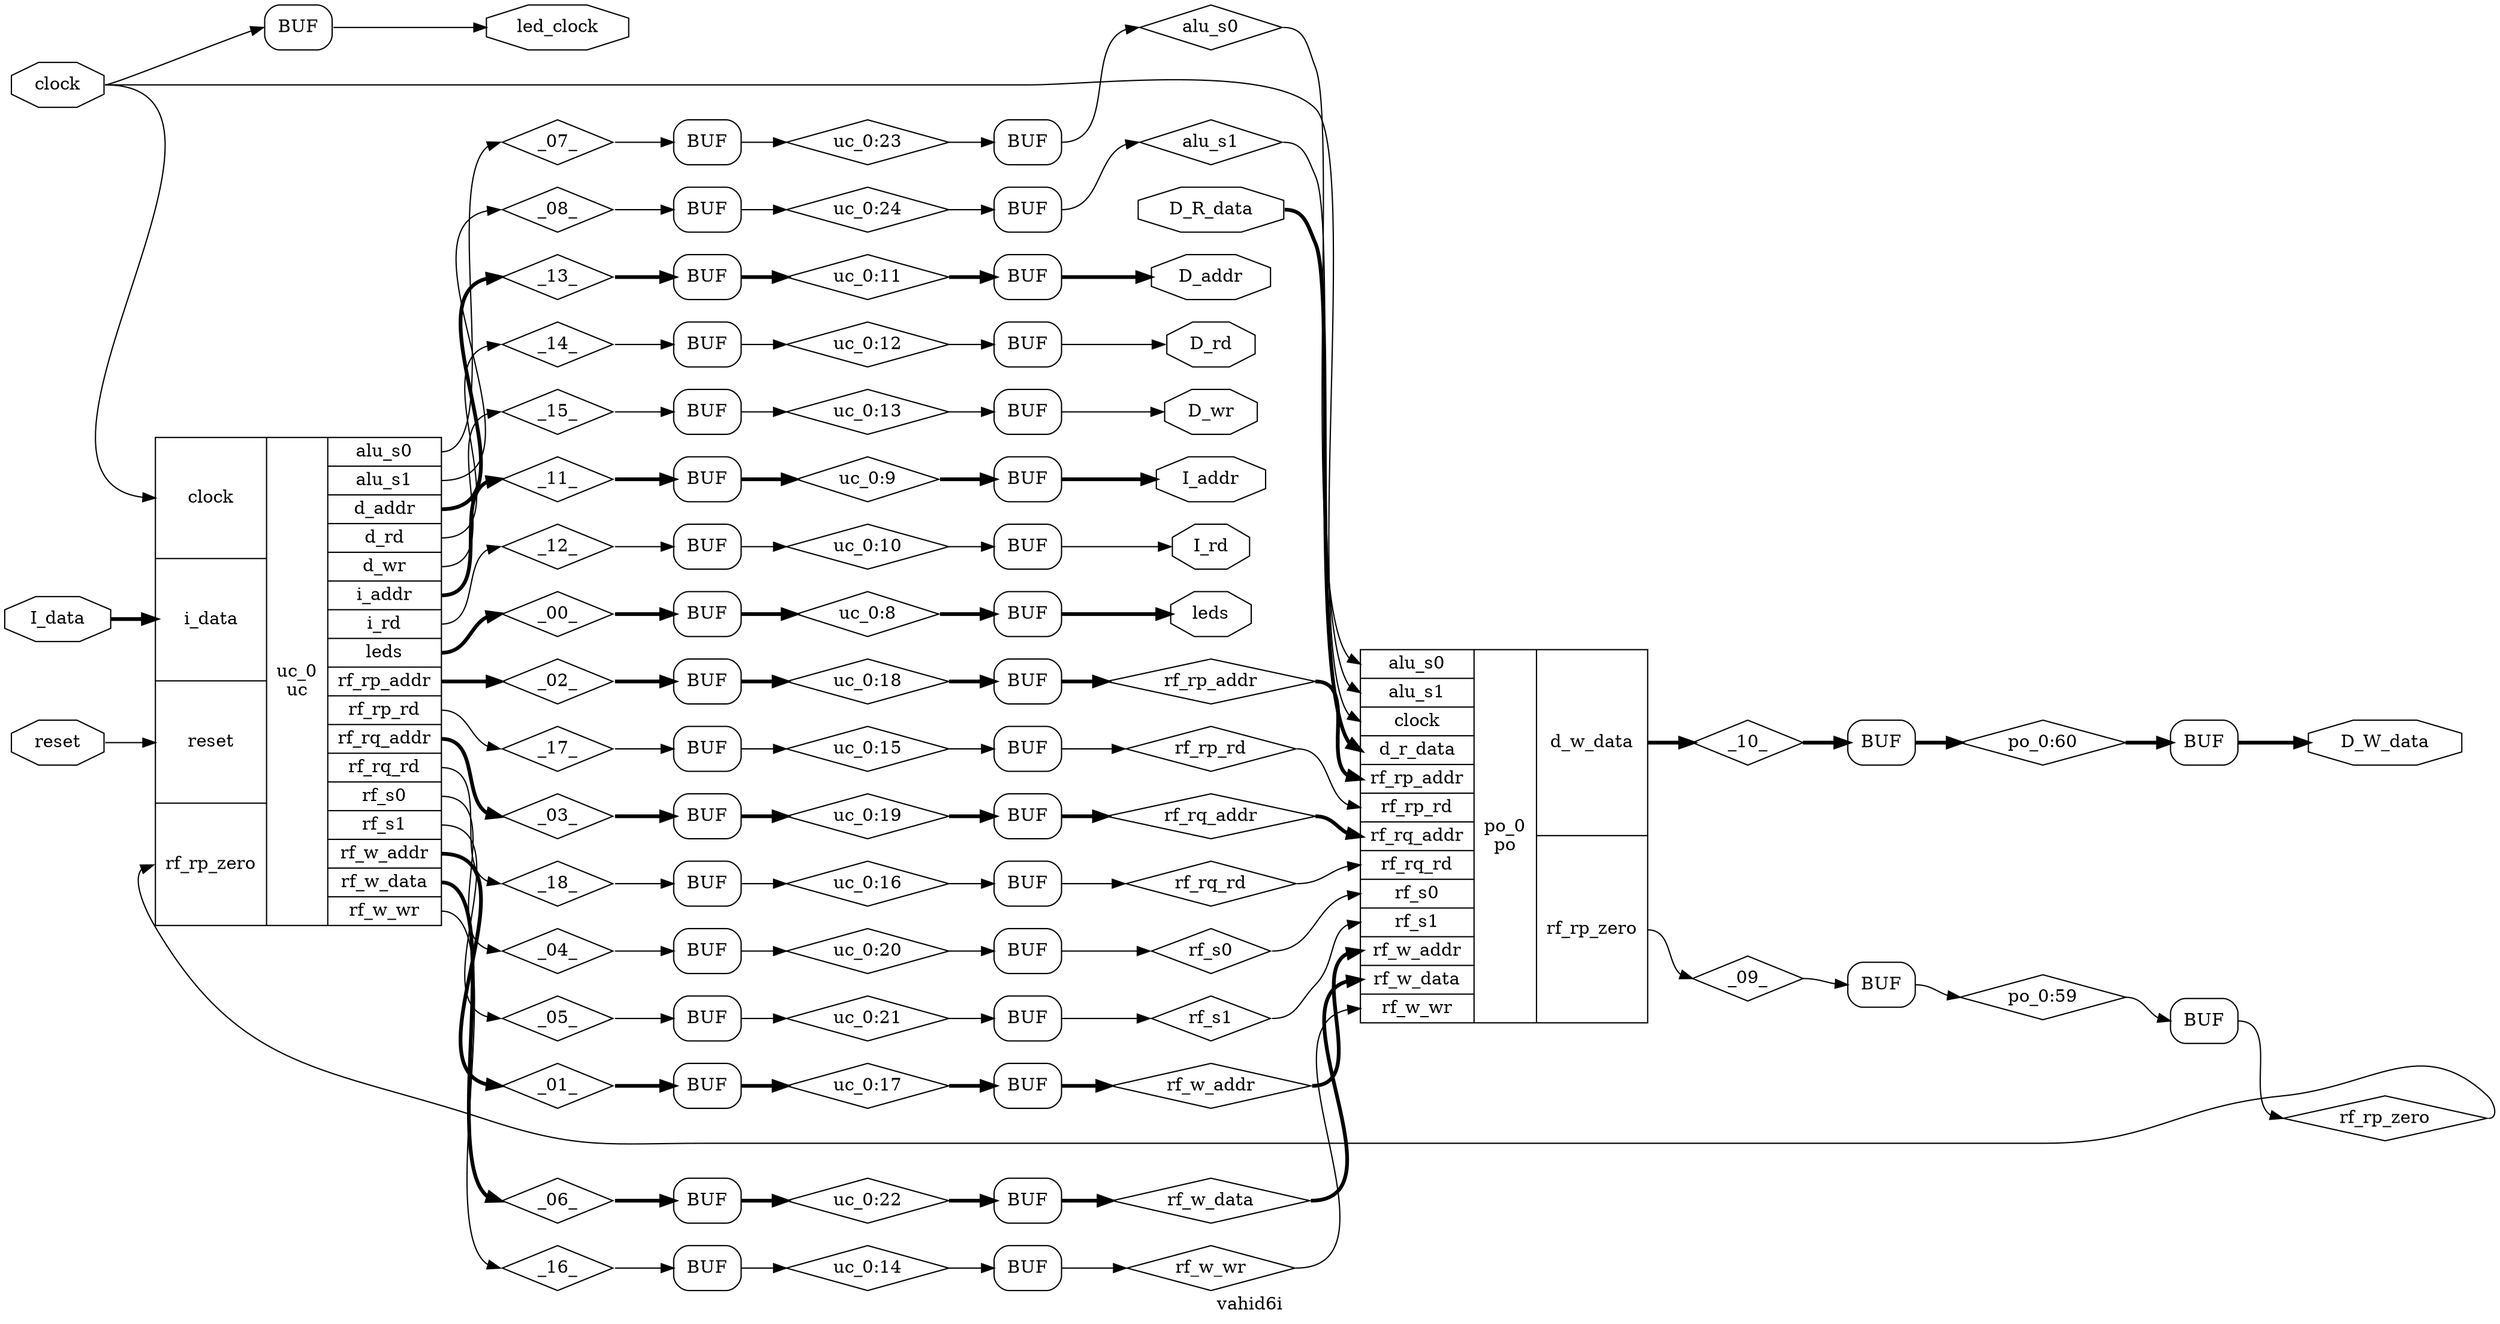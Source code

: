 digraph "vahid6i" {
label="vahid6i";
rankdir="LR";
remincross=true;
n1 [ shape=diamond, label="uc_0:9", color="black", fontcolor="black" ];
n2 [ shape=diamond, label="uc_0:8", color="black", fontcolor="black" ];
n3 [ shape=diamond, label="uc_0:24", color="black", fontcolor="black" ];
n4 [ shape=diamond, label="uc_0:23", color="black", fontcolor="black" ];
n5 [ shape=diamond, label="uc_0:22", color="black", fontcolor="black" ];
n6 [ shape=diamond, label="uc_0:21", color="black", fontcolor="black" ];
n7 [ shape=diamond, label="uc_0:20", color="black", fontcolor="black" ];
n8 [ shape=diamond, label="uc_0:19", color="black", fontcolor="black" ];
n9 [ shape=diamond, label="uc_0:18", color="black", fontcolor="black" ];
n10 [ shape=diamond, label="uc_0:17", color="black", fontcolor="black" ];
n11 [ shape=diamond, label="uc_0:16", color="black", fontcolor="black" ];
n12 [ shape=diamond, label="uc_0:15", color="black", fontcolor="black" ];
n13 [ shape=diamond, label="uc_0:14", color="black", fontcolor="black" ];
n14 [ shape=diamond, label="uc_0:13", color="black", fontcolor="black" ];
n15 [ shape=diamond, label="uc_0:12", color="black", fontcolor="black" ];
n16 [ shape=diamond, label="uc_0:11", color="black", fontcolor="black" ];
n17 [ shape=diamond, label="uc_0:10", color="black", fontcolor="black" ];
n18 [ shape=diamond, label="rf_w_wr", color="black", fontcolor="black" ];
n19 [ shape=diamond, label="rf_w_data", color="black", fontcolor="black" ];
n20 [ shape=diamond, label="rf_w_addr", color="black", fontcolor="black" ];
n21 [ shape=diamond, label="rf_s1", color="black", fontcolor="black" ];
n22 [ shape=diamond, label="rf_s0", color="black", fontcolor="black" ];
n23 [ shape=diamond, label="rf_rq_rd", color="black", fontcolor="black" ];
n24 [ shape=diamond, label="rf_rq_addr", color="black", fontcolor="black" ];
n25 [ shape=diamond, label="rf_rp_zero", color="black", fontcolor="black" ];
n26 [ shape=diamond, label="rf_rp_rd", color="black", fontcolor="black" ];
n27 [ shape=diamond, label="rf_rp_addr", color="black", fontcolor="black" ];
n28 [ shape=octagon, label="reset", color="black", fontcolor="black" ];
n29 [ shape=diamond, label="po_0:60", color="black", fontcolor="black" ];
n30 [ shape=diamond, label="po_0:59", color="black", fontcolor="black" ];
n31 [ shape=octagon, label="leds", color="black", fontcolor="black" ];
n32 [ shape=octagon, label="led_clock", color="black", fontcolor="black" ];
n33 [ shape=octagon, label="clock", color="black", fontcolor="black" ];
n34 [ shape=diamond, label="alu_s1", color="black", fontcolor="black" ];
n35 [ shape=diamond, label="alu_s0", color="black", fontcolor="black" ];
n36 [ shape=octagon, label="I_rd", color="black", fontcolor="black" ];
n37 [ shape=octagon, label="I_data", color="black", fontcolor="black" ];
n38 [ shape=octagon, label="I_addr", color="black", fontcolor="black" ];
n39 [ shape=octagon, label="D_wr", color="black", fontcolor="black" ];
n40 [ shape=octagon, label="D_rd", color="black", fontcolor="black" ];
n41 [ shape=octagon, label="D_addr", color="black", fontcolor="black" ];
n42 [ shape=octagon, label="D_W_data", color="black", fontcolor="black" ];
n43 [ shape=octagon, label="D_R_data", color="black", fontcolor="black" ];
n44 [ shape=diamond, label="_18_", color="black", fontcolor="black" ];
n45 [ shape=diamond, label="_17_", color="black", fontcolor="black" ];
n46 [ shape=diamond, label="_16_", color="black", fontcolor="black" ];
n47 [ shape=diamond, label="_15_", color="black", fontcolor="black" ];
n48 [ shape=diamond, label="_14_", color="black", fontcolor="black" ];
n49 [ shape=diamond, label="_13_", color="black", fontcolor="black" ];
n50 [ shape=diamond, label="_12_", color="black", fontcolor="black" ];
n51 [ shape=diamond, label="_11_", color="black", fontcolor="black" ];
n52 [ shape=diamond, label="_10_", color="black", fontcolor="black" ];
n53 [ shape=diamond, label="_09_", color="black", fontcolor="black" ];
n54 [ shape=diamond, label="_08_", color="black", fontcolor="black" ];
n55 [ shape=diamond, label="_07_", color="black", fontcolor="black" ];
n56 [ shape=diamond, label="_06_", color="black", fontcolor="black" ];
n57 [ shape=diamond, label="_05_", color="black", fontcolor="black" ];
n58 [ shape=diamond, label="_04_", color="black", fontcolor="black" ];
n59 [ shape=diamond, label="_03_", color="black", fontcolor="black" ];
n60 [ shape=diamond, label="_02_", color="black", fontcolor="black" ];
n61 [ shape=diamond, label="_01_", color="black", fontcolor="black" ];
n62 [ shape=diamond, label="_00_", color="black", fontcolor="black" ];
c69 [ shape=record, label="{{<p33> clock|<p63> i_data|<p28> reset|<p25> rf_rp_zero}|uc_0\nuc|{<p35> alu_s0|<p34> alu_s1|<p64> d_addr|<p65> d_rd|<p66> d_wr|<p67> i_addr|<p68> i_rd|<p31> leds|<p27> rf_rp_addr|<p26> rf_rp_rd|<p24> rf_rq_addr|<p23> rf_rq_rd|<p22> rf_s0|<p21> rf_s1|<p20> rf_w_addr|<p19> rf_w_data|<p18> rf_w_wr}}" ];
c72 [ shape=record, label="{{<p35> alu_s0|<p34> alu_s1|<p33> clock|<p70> d_r_data|<p27> rf_rp_addr|<p26> rf_rp_rd|<p24> rf_rq_addr|<p23> rf_rq_rd|<p22> rf_s0|<p21> rf_s1|<p20> rf_w_addr|<p19> rf_w_data|<p18> rf_w_wr}|po_0\npo|{<p71> d_w_data|<p25> rf_rp_zero}}" ];
x0 [shape=box, style=rounded, label="BUF"];
x1 [shape=box, style=rounded, label="BUF"];
x2 [shape=box, style=rounded, label="BUF"];
x3 [shape=box, style=rounded, label="BUF"];
x4 [shape=box, style=rounded, label="BUF"];
x5 [shape=box, style=rounded, label="BUF"];
x6 [shape=box, style=rounded, label="BUF"];
x7 [shape=box, style=rounded, label="BUF"];
x8 [shape=box, style=rounded, label="BUF"];
x9 [shape=box, style=rounded, label="BUF"];
x10 [shape=box, style=rounded, label="BUF"];
x11 [shape=box, style=rounded, label="BUF"];
x12 [shape=box, style=rounded, label="BUF"];
x13 [shape=box, style=rounded, label="BUF"];
x14 [shape=box, style=rounded, label="BUF"];
x15 [shape=box, style=rounded, label="BUF"];
x16 [shape=box, style=rounded, label="BUF"];
x17 [shape=box, style=rounded, label="BUF"];
x18 [shape=box, style=rounded, label="BUF"];
x19 [shape=box, style=rounded, label="BUF"];
x20 [shape=box, style=rounded, label="BUF"];
x21 [shape=box, style=rounded, label="BUF"];
x22 [shape=box, style=rounded, label="BUF"];
x23 [shape=box, style=rounded, label="BUF"];
x24 [shape=box, style=rounded, label="BUF"];
x25 [shape=box, style=rounded, label="BUF"];
x26 [shape=box, style=rounded, label="BUF"];
x27 [shape=box, style=rounded, label="BUF"];
x28 [shape=box, style=rounded, label="BUF"];
x29 [shape=box, style=rounded, label="BUF"];
x30 [shape=box, style=rounded, label="BUF"];
x31 [shape=box, style=rounded, label="BUF"];
x32 [shape=box, style=rounded, label="BUF"];
x33 [shape=box, style=rounded, label="BUF"];
x34 [shape=box, style=rounded, label="BUF"];
x35 [shape=box, style=rounded, label="BUF"];
x36 [shape=box, style=rounded, label="BUF"];
x37 [shape=box, style=rounded, label="BUF"];
x38 [shape=box, style=rounded, label="BUF"];
x13:e:e -> n1:w [color="black", style="setlinewidth(3)", label=""];
n1:e -> x38:w:w [color="black", style="setlinewidth(3)", label=""];
x21:e:e -> n10:w [color="black", style="setlinewidth(3)", label=""];
n10:e -> x3:w:w [color="black", style="setlinewidth(3)", label=""];
x20:e:e -> n11:w [color="black", label=""];
n11:e -> x2:w:w [color="black", label=""];
x19:e:e -> n12:w [color="black", label=""];
n12:e -> x1:w:w [color="black", label=""];
x18:e:e -> n13:w [color="black", label=""];
n13:e -> x0:w:w [color="black", label=""];
x17:e:e -> n14:w [color="black", label=""];
n14:e -> x35:w:w [color="black", label=""];
x16:e:e -> n15:w [color="black", label=""];
n15:e -> x34:w:w [color="black", label=""];
x15:e:e -> n16:w [color="black", style="setlinewidth(3)", label=""];
n16:e -> x33:w:w [color="black", style="setlinewidth(3)", label=""];
x14:e:e -> n17:w [color="black", label=""];
n17:e -> x37:w:w [color="black", label=""];
x0:e:e -> n18:w [color="black", label=""];
n18:e -> c72:p18:w [color="black", label=""];
x9:e:e -> n19:w [color="black", style="setlinewidth(3)", label=""];
n19:e -> c72:p19:w [color="black", style="setlinewidth(3)", label=""];
x12:e:e -> n2:w [color="black", style="setlinewidth(3)", label=""];
n2:e -> x32:w:w [color="black", style="setlinewidth(3)", label=""];
x3:e:e -> n20:w [color="black", style="setlinewidth(3)", label=""];
n20:e -> c72:p20:w [color="black", style="setlinewidth(3)", label=""];
x8:e:e -> n21:w [color="black", label=""];
n21:e -> c72:p21:w [color="black", label=""];
x7:e:e -> n22:w [color="black", label=""];
n22:e -> c72:p22:w [color="black", label=""];
x2:e:e -> n23:w [color="black", label=""];
n23:e -> c72:p23:w [color="black", label=""];
x5:e:e -> n24:w [color="black", style="setlinewidth(3)", label=""];
n24:e -> c72:p24:w [color="black", style="setlinewidth(3)", label=""];
x6:e:e -> n25:w [color="black", label=""];
n25:e -> c69:p25:w [color="black", label=""];
x1:e:e -> n26:w [color="black", label=""];
n26:e -> c72:p26:w [color="black", label=""];
x4:e:e -> n27:w [color="black", style="setlinewidth(3)", label=""];
n27:e -> c72:p27:w [color="black", style="setlinewidth(3)", label=""];
n28:e -> c69:p28:w [color="black", label=""];
x30:e:e -> n29:w [color="black", style="setlinewidth(3)", label=""];
n29:e -> x36:w:w [color="black", style="setlinewidth(3)", label=""];
x28:e:e -> n3:w [color="black", label=""];
n3:e -> x11:w:w [color="black", label=""];
x29:e:e -> n30:w [color="black", label=""];
n30:e -> x6:w:w [color="black", label=""];
x32:e:e -> n31:w [color="black", style="setlinewidth(3)", label=""];
x31:e:e -> n32:w [color="black", label=""];
n33:e -> c69:p33:w [color="black", label=""];
n33:e -> c72:p33:w [color="black", label=""];
n33:e -> x31:w:w [color="black", label=""];
x11:e:e -> n34:w [color="black", label=""];
n34:e -> c72:p34:w [color="black", label=""];
x10:e:e -> n35:w [color="black", label=""];
n35:e -> c72:p35:w [color="black", label=""];
x37:e:e -> n36:w [color="black", label=""];
n37:e -> c69:p63:w [color="black", style="setlinewidth(3)", label=""];
x38:e:e -> n38:w [color="black", style="setlinewidth(3)", label=""];
x35:e:e -> n39:w [color="black", label=""];
x27:e:e -> n4:w [color="black", label=""];
n4:e -> x10:w:w [color="black", label=""];
x34:e:e -> n40:w [color="black", label=""];
x33:e:e -> n41:w [color="black", style="setlinewidth(3)", label=""];
x36:e:e -> n42:w [color="black", style="setlinewidth(3)", label=""];
n43:e -> c72:p70:w [color="black", style="setlinewidth(3)", label=""];
c69:p23:e -> n44:w [color="black", label=""];
n44:e -> x20:w:w [color="black", label=""];
c69:p26:e -> n45:w [color="black", label=""];
n45:e -> x19:w:w [color="black", label=""];
c69:p18:e -> n46:w [color="black", label=""];
n46:e -> x18:w:w [color="black", label=""];
c69:p66:e -> n47:w [color="black", label=""];
n47:e -> x17:w:w [color="black", label=""];
c69:p65:e -> n48:w [color="black", label=""];
n48:e -> x16:w:w [color="black", label=""];
c69:p64:e -> n49:w [color="black", style="setlinewidth(3)", label=""];
n49:e -> x15:w:w [color="black", style="setlinewidth(3)", label=""];
x26:e:e -> n5:w [color="black", style="setlinewidth(3)", label=""];
n5:e -> x9:w:w [color="black", style="setlinewidth(3)", label=""];
c69:p68:e -> n50:w [color="black", label=""];
n50:e -> x14:w:w [color="black", label=""];
c69:p67:e -> n51:w [color="black", style="setlinewidth(3)", label=""];
n51:e -> x13:w:w [color="black", style="setlinewidth(3)", label=""];
c72:p71:e -> n52:w [color="black", style="setlinewidth(3)", label=""];
n52:e -> x30:w:w [color="black", style="setlinewidth(3)", label=""];
c72:p25:e -> n53:w [color="black", label=""];
n53:e -> x29:w:w [color="black", label=""];
c69:p34:e -> n54:w [color="black", label=""];
n54:e -> x28:w:w [color="black", label=""];
c69:p35:e -> n55:w [color="black", label=""];
n55:e -> x27:w:w [color="black", label=""];
c69:p19:e -> n56:w [color="black", style="setlinewidth(3)", label=""];
n56:e -> x26:w:w [color="black", style="setlinewidth(3)", label=""];
c69:p21:e -> n57:w [color="black", label=""];
n57:e -> x25:w:w [color="black", label=""];
c69:p22:e -> n58:w [color="black", label=""];
n58:e -> x24:w:w [color="black", label=""];
c69:p24:e -> n59:w [color="black", style="setlinewidth(3)", label=""];
n59:e -> x23:w:w [color="black", style="setlinewidth(3)", label=""];
x25:e:e -> n6:w [color="black", label=""];
n6:e -> x8:w:w [color="black", label=""];
c69:p27:e -> n60:w [color="black", style="setlinewidth(3)", label=""];
n60:e -> x22:w:w [color="black", style="setlinewidth(3)", label=""];
c69:p20:e -> n61:w [color="black", style="setlinewidth(3)", label=""];
n61:e -> x21:w:w [color="black", style="setlinewidth(3)", label=""];
c69:p31:e -> n62:w [color="black", style="setlinewidth(3)", label=""];
n62:e -> x12:w:w [color="black", style="setlinewidth(3)", label=""];
x24:e:e -> n7:w [color="black", label=""];
n7:e -> x7:w:w [color="black", label=""];
x23:e:e -> n8:w [color="black", style="setlinewidth(3)", label=""];
n8:e -> x5:w:w [color="black", style="setlinewidth(3)", label=""];
x22:e:e -> n9:w [color="black", style="setlinewidth(3)", label=""];
n9:e -> x4:w:w [color="black", style="setlinewidth(3)", label=""];
}
